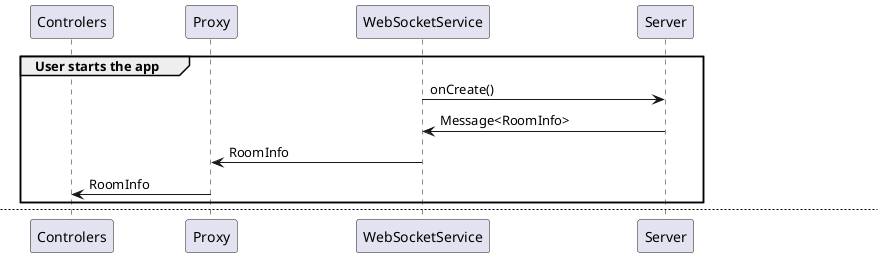 @startuml

participant Controlers as c
participant Proxy as p
participant WebSocketService as ws
participant Server as s

group User starts the app
ws -> s : onCreate()
s -> ws : Message<RoomInfo>
ws -> p : RoomInfo
p -> c : RoomInfo
end

newpage

group User creates the room
c -> p : createNewRoom()
p -> ws : send('create')
ws -> s : send(create new room)
s -> ws : Message<RoomId>
ws -> p : RoomId
p -> c : RoomId
end

group User joins the room
c -> p : joinRoom(roomId)
p -> ws : send('join', roomId)
ws -> s : send(join to roomId)
s -> ws : Message<JoinMessage>
ws -> p : JoinMessage
p -> c : JoinMessage

c -> p : requestMaster()
p -> ws : send('master-request')
ws -> s : send(master for roomId)
s -> ws : Message<MasterMessage>
ws -> p : MasterMessage
p -> c : MasterMessage

c -> p : requestGraph()
p -> ws : send('graph-request')
ws -> s : send(graph-request for roomId)
s -> ws : Message<GraphMessage>
ws -> p : GraphMessage
p -> c : GraphMessage

c -> p : requestAlgorithm()
p -> ws : send('algorithm-request')
ws -> s : send(algorithm-request for roomId)
s -> ws : Message<AlgorithmMessage>
ws -> p : AlgorithmMessage
p -> c : AlgorithmMessage

c -> p : requestRoomEdit()
p -> ws : send('roomEdit-request')
ws -> s : send(roomEdit-request for roomId)
s -> ws : Message<RoomEdit>
ws -> p : RoomEdit
p -> c : RoomEdit

end

newpage

group Model change
c -> p : <<model changed>>
p -> ws : send(model-message, roomId)
ws -> s : send(model-message)
s ->] : broadcast(roomId, message)
activate s
deactivate s

group Server disconnected
c -> p : <<model changed>>
end
end

newpage

group User leaves the room
c -> p : leaveRoom()
p -> ws : send('leave')
p -> p : restoreState()
ws -> s : send(leave user from roomId)
s -> s : removeUser(user, roomId)
end

group Socket close
ws -> s : onClose()
s -> s : findAndRemoveUser()
end

@enduml
